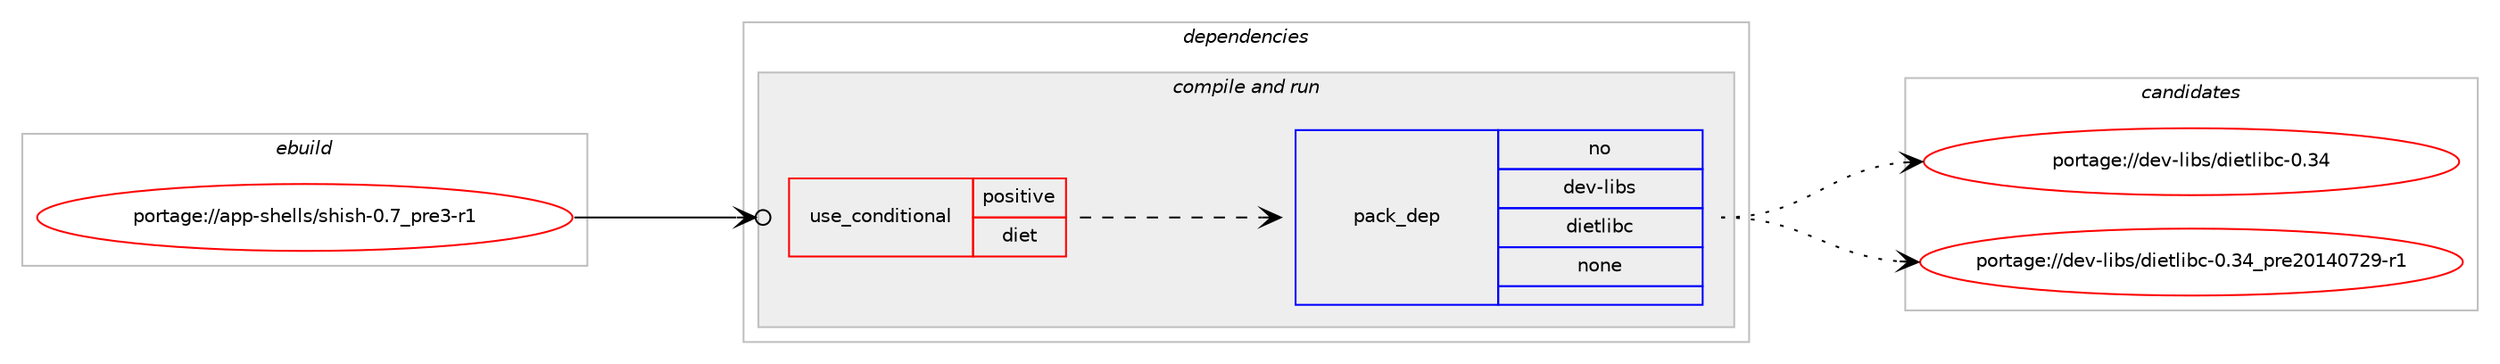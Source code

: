 digraph prolog {

# *************
# Graph options
# *************

newrank=true;
concentrate=true;
compound=true;
graph [rankdir=LR,fontname=Helvetica,fontsize=10,ranksep=1.5];#, ranksep=2.5, nodesep=0.2];
edge  [arrowhead=vee];
node  [fontname=Helvetica,fontsize=10];

# **********
# The ebuild
# **********

subgraph cluster_leftcol {
color=gray;
rank=same;
label=<<i>ebuild</i>>;
id [label="portage://app-shells/shish-0.7_pre3-r1", color=red, width=4, href="../app-shells/shish-0.7_pre3-r1.svg"];
}

# ****************
# The dependencies
# ****************

subgraph cluster_midcol {
color=gray;
label=<<i>dependencies</i>>;
subgraph cluster_compile {
fillcolor="#eeeeee";
style=filled;
label=<<i>compile</i>>;
}
subgraph cluster_compileandrun {
fillcolor="#eeeeee";
style=filled;
label=<<i>compile and run</i>>;
subgraph cond10600 {
dependency42824 [label=<<TABLE BORDER="0" CELLBORDER="1" CELLSPACING="0" CELLPADDING="4"><TR><TD ROWSPAN="3" CELLPADDING="10">use_conditional</TD></TR><TR><TD>positive</TD></TR><TR><TD>diet</TD></TR></TABLE>>, shape=none, color=red];
subgraph pack31506 {
dependency42825 [label=<<TABLE BORDER="0" CELLBORDER="1" CELLSPACING="0" CELLPADDING="4" WIDTH="220"><TR><TD ROWSPAN="6" CELLPADDING="30">pack_dep</TD></TR><TR><TD WIDTH="110">no</TD></TR><TR><TD>dev-libs</TD></TR><TR><TD>dietlibc</TD></TR><TR><TD>none</TD></TR><TR><TD></TD></TR></TABLE>>, shape=none, color=blue];
}
dependency42824:e -> dependency42825:w [weight=20,style="dashed",arrowhead="vee"];
}
id:e -> dependency42824:w [weight=20,style="solid",arrowhead="odotvee"];
}
subgraph cluster_run {
fillcolor="#eeeeee";
style=filled;
label=<<i>run</i>>;
}
}

# **************
# The candidates
# **************

subgraph cluster_choices {
rank=same;
color=gray;
label=<<i>candidates</i>>;

subgraph choice31506 {
color=black;
nodesep=1;
choiceportage10010111845108105981154710010510111610810598994548465152 [label="portage://dev-libs/dietlibc-0.34", color=red, width=4,href="../dev-libs/dietlibc-0.34.svg"];
choiceportage100101118451081059811547100105101116108105989945484651529511211410150484952485550574511449 [label="portage://dev-libs/dietlibc-0.34_pre20140729-r1", color=red, width=4,href="../dev-libs/dietlibc-0.34_pre20140729-r1.svg"];
dependency42825:e -> choiceportage10010111845108105981154710010510111610810598994548465152:w [style=dotted,weight="100"];
dependency42825:e -> choiceportage100101118451081059811547100105101116108105989945484651529511211410150484952485550574511449:w [style=dotted,weight="100"];
}
}

}
